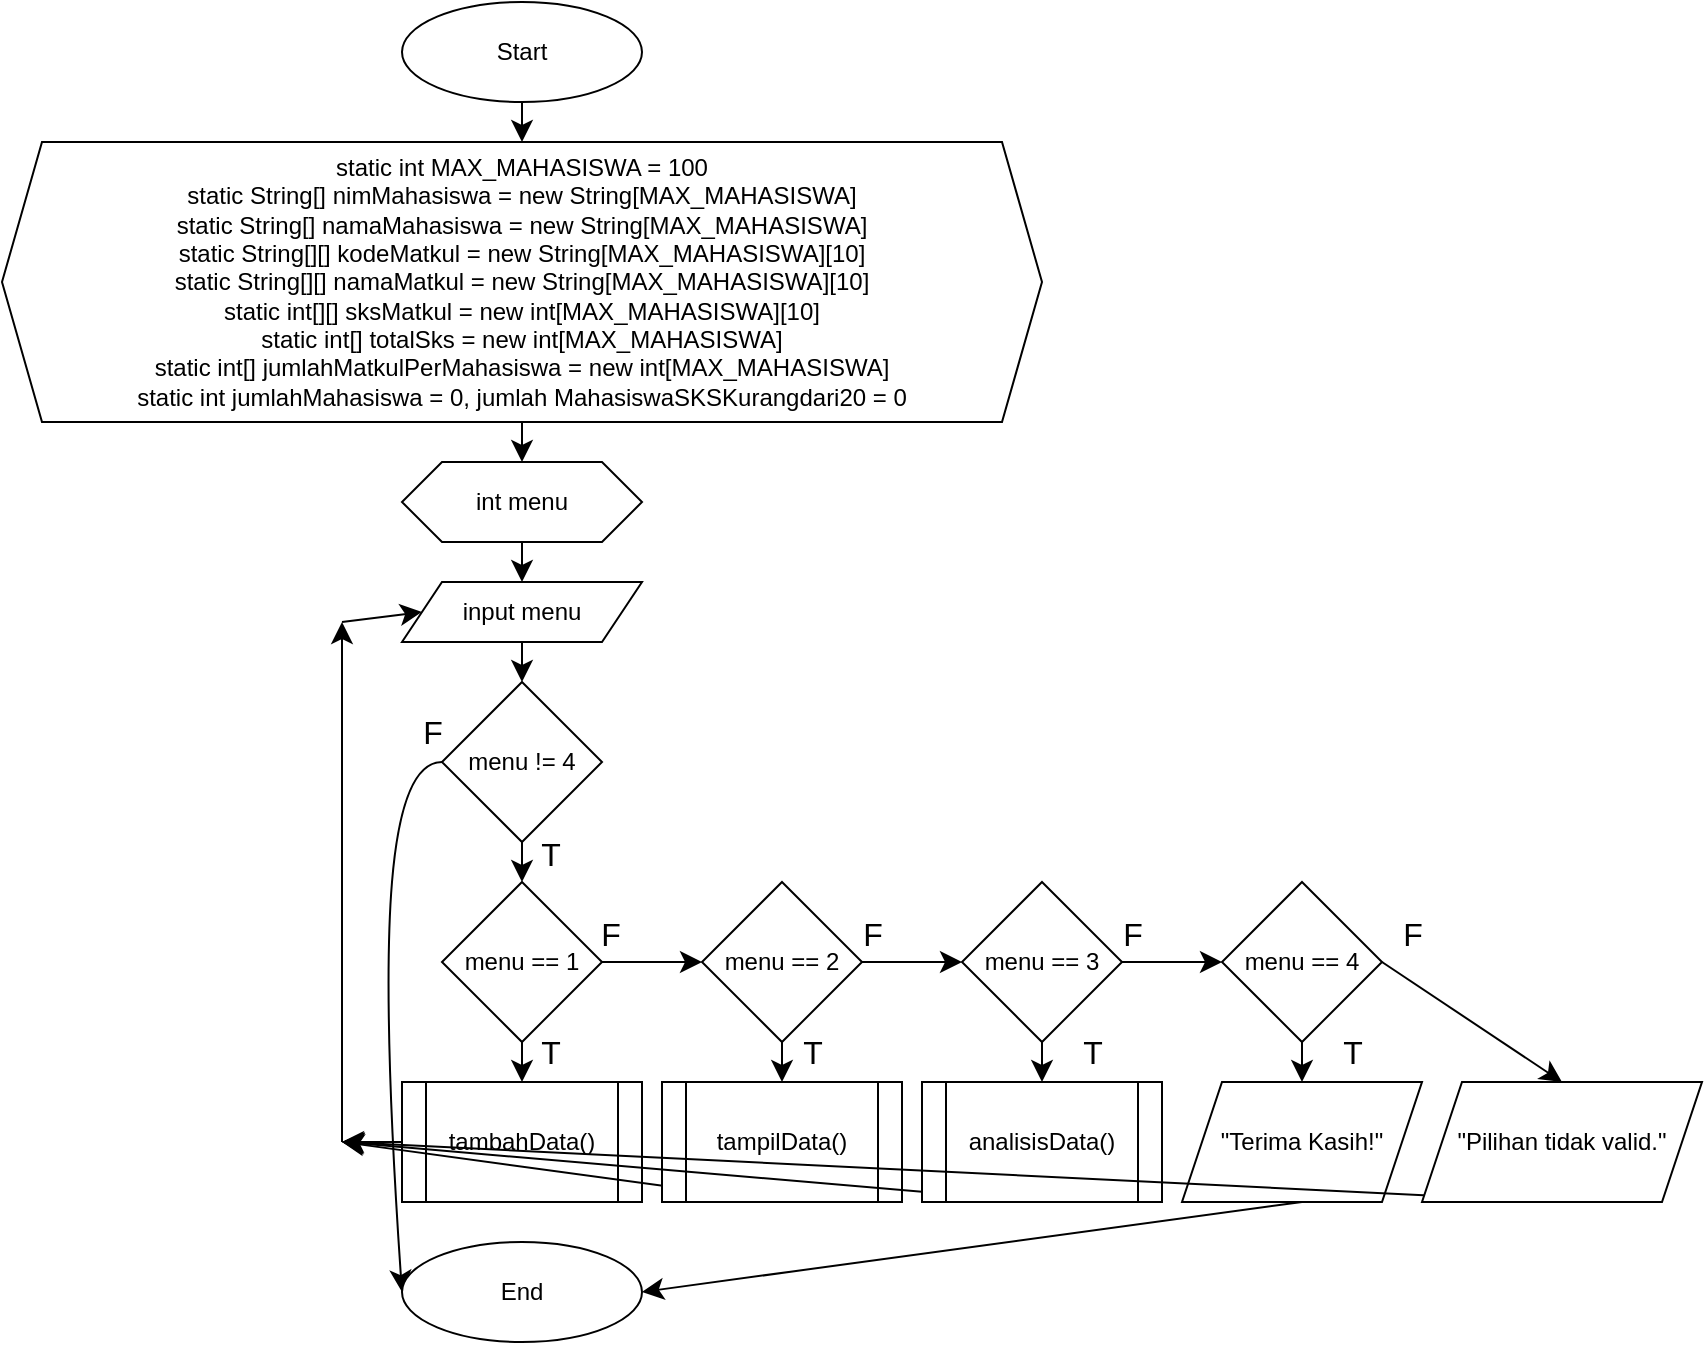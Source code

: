 <mxfile version="25.0.1" pages="4">
  <diagram id="C5RBs43oDa-KdzZeNtuy" name="Main">
    <mxGraphModel dx="560" dy="1805" grid="1" gridSize="10" guides="1" tooltips="1" connect="1" arrows="1" fold="1" page="1" pageScale="1" pageWidth="827" pageHeight="1169" math="0" shadow="0">
      <root>
        <mxCell id="WIyWlLk6GJQsqaUBKTNV-0" />
        <mxCell id="WIyWlLk6GJQsqaUBKTNV-1" parent="WIyWlLk6GJQsqaUBKTNV-0" />
        <mxCell id="Z1ePyToWAlvwZk2SwrrZ-2" style="edgeStyle=none;curved=1;rounded=0;orthogonalLoop=1;jettySize=auto;html=1;exitX=0.5;exitY=1;exitDx=0;exitDy=0;entryX=0.5;entryY=0;entryDx=0;entryDy=0;fontSize=12;startSize=8;endSize=8;" parent="WIyWlLk6GJQsqaUBKTNV-1" source="ecSqNaMghbCxKdure0Vz-0" target="Z1ePyToWAlvwZk2SwrrZ-0" edge="1">
          <mxGeometry relative="1" as="geometry" />
        </mxCell>
        <mxCell id="ecSqNaMghbCxKdure0Vz-0" value="Start" style="ellipse;whiteSpace=wrap;html=1;" parent="WIyWlLk6GJQsqaUBKTNV-1" vertex="1">
          <mxGeometry x="230" y="-100" width="120" height="50" as="geometry" />
        </mxCell>
        <mxCell id="ecSqNaMghbCxKdure0Vz-7" style="edgeStyle=none;curved=1;rounded=0;orthogonalLoop=1;jettySize=auto;html=1;exitX=0.5;exitY=1;exitDx=0;exitDy=0;entryX=0.5;entryY=0;entryDx=0;entryDy=0;fontSize=12;startSize=8;endSize=8;" parent="WIyWlLk6GJQsqaUBKTNV-1" source="ecSqNaMghbCxKdure0Vz-1" edge="1">
          <mxGeometry relative="1" as="geometry">
            <mxPoint x="290" y="190" as="targetPoint" />
          </mxGeometry>
        </mxCell>
        <mxCell id="ecSqNaMghbCxKdure0Vz-1" value="int menu" style="shape=hexagon;perimeter=hexagonPerimeter2;whiteSpace=wrap;html=1;fixedSize=1;" parent="WIyWlLk6GJQsqaUBKTNV-1" vertex="1">
          <mxGeometry x="230" y="130" width="120" height="40" as="geometry" />
        </mxCell>
        <mxCell id="ecSqNaMghbCxKdure0Vz-13" style="edgeStyle=none;curved=1;rounded=0;orthogonalLoop=1;jettySize=auto;html=1;exitX=0.5;exitY=1;exitDx=0;exitDy=0;fontSize=12;startSize=8;endSize=8;entryX=0.5;entryY=0;entryDx=0;entryDy=0;" parent="WIyWlLk6GJQsqaUBKTNV-1" source="ecSqNaMghbCxKdure0Vz-4" target="ecSqNaMghbCxKdure0Vz-12" edge="1">
          <mxGeometry relative="1" as="geometry">
            <mxPoint x="290" y="230" as="targetPoint" />
          </mxGeometry>
        </mxCell>
        <mxCell id="ecSqNaMghbCxKdure0Vz-4" value="input menu" style="shape=parallelogram;perimeter=parallelogramPerimeter;whiteSpace=wrap;html=1;fixedSize=1;" parent="WIyWlLk6GJQsqaUBKTNV-1" vertex="1">
          <mxGeometry x="230" y="190" width="120" height="30" as="geometry" />
        </mxCell>
        <mxCell id="ecSqNaMghbCxKdure0Vz-11" style="edgeStyle=none;curved=1;rounded=0;orthogonalLoop=1;jettySize=auto;html=1;exitX=0.5;exitY=1;exitDx=0;exitDy=0;entryX=0.5;entryY=0;entryDx=0;entryDy=0;fontSize=12;startSize=8;endSize=8;" parent="WIyWlLk6GJQsqaUBKTNV-1" source="ecSqNaMghbCxKdure0Vz-8" target="ecSqNaMghbCxKdure0Vz-10" edge="1">
          <mxGeometry relative="1" as="geometry" />
        </mxCell>
        <mxCell id="ecSqNaMghbCxKdure0Vz-24" style="edgeStyle=none;curved=1;rounded=0;orthogonalLoop=1;jettySize=auto;html=1;exitX=1;exitY=0.5;exitDx=0;exitDy=0;entryX=0;entryY=0.5;entryDx=0;entryDy=0;fontSize=12;startSize=8;endSize=8;" parent="WIyWlLk6GJQsqaUBKTNV-1" source="ecSqNaMghbCxKdure0Vz-8" target="ecSqNaMghbCxKdure0Vz-22" edge="1">
          <mxGeometry relative="1" as="geometry" />
        </mxCell>
        <mxCell id="ecSqNaMghbCxKdure0Vz-8" value="menu == 1" style="rhombus;whiteSpace=wrap;html=1;" parent="WIyWlLk6GJQsqaUBKTNV-1" vertex="1">
          <mxGeometry x="250" y="340" width="80" height="80" as="geometry" />
        </mxCell>
        <mxCell id="ecSqNaMghbCxKdure0Vz-19" style="edgeStyle=none;curved=1;rounded=0;orthogonalLoop=1;jettySize=auto;html=1;exitX=0;exitY=0.5;exitDx=0;exitDy=0;fontSize=12;startSize=8;endSize=8;" parent="WIyWlLk6GJQsqaUBKTNV-1" source="ecSqNaMghbCxKdure0Vz-10" edge="1">
          <mxGeometry relative="1" as="geometry">
            <mxPoint x="200" y="470" as="targetPoint" />
          </mxGeometry>
        </mxCell>
        <mxCell id="ecSqNaMghbCxKdure0Vz-10" value="tambahData()" style="shape=process;whiteSpace=wrap;html=1;backgroundOutline=1;" parent="WIyWlLk6GJQsqaUBKTNV-1" vertex="1">
          <mxGeometry x="230" y="440" width="120" height="60" as="geometry" />
        </mxCell>
        <mxCell id="ecSqNaMghbCxKdure0Vz-14" style="edgeStyle=none;curved=1;rounded=0;orthogonalLoop=1;jettySize=auto;html=1;exitX=0.5;exitY=1;exitDx=0;exitDy=0;entryX=0.5;entryY=0;entryDx=0;entryDy=0;fontSize=12;startSize=8;endSize=8;" parent="WIyWlLk6GJQsqaUBKTNV-1" source="ecSqNaMghbCxKdure0Vz-12" target="ecSqNaMghbCxKdure0Vz-8" edge="1">
          <mxGeometry relative="1" as="geometry" />
        </mxCell>
        <mxCell id="Z1ePyToWAlvwZk2SwrrZ-4" style="edgeStyle=none;curved=1;rounded=0;orthogonalLoop=1;jettySize=auto;html=1;exitX=0;exitY=0.5;exitDx=0;exitDy=0;entryX=0;entryY=0.5;entryDx=0;entryDy=0;fontSize=12;startSize=8;endSize=8;" parent="WIyWlLk6GJQsqaUBKTNV-1" source="ecSqNaMghbCxKdure0Vz-12" target="Z1ePyToWAlvwZk2SwrrZ-3" edge="1">
          <mxGeometry relative="1" as="geometry">
            <Array as="points">
              <mxPoint x="230" y="280" />
              <mxPoint x="220" y="400" />
            </Array>
          </mxGeometry>
        </mxCell>
        <mxCell id="ecSqNaMghbCxKdure0Vz-12" value="menu != 4" style="rhombus;whiteSpace=wrap;html=1;" parent="WIyWlLk6GJQsqaUBKTNV-1" vertex="1">
          <mxGeometry x="250" y="240" width="80" height="80" as="geometry" />
        </mxCell>
        <mxCell id="ecSqNaMghbCxKdure0Vz-15" value="T" style="text;html=1;align=center;verticalAlign=middle;resizable=0;points=[];autosize=1;strokeColor=none;fillColor=none;fontSize=16;" parent="WIyWlLk6GJQsqaUBKTNV-1" vertex="1">
          <mxGeometry x="289" y="311" width="30" height="30" as="geometry" />
        </mxCell>
        <mxCell id="ecSqNaMghbCxKdure0Vz-16" value="T" style="text;html=1;align=center;verticalAlign=middle;resizable=0;points=[];autosize=1;strokeColor=none;fillColor=none;fontSize=16;" parent="WIyWlLk6GJQsqaUBKTNV-1" vertex="1">
          <mxGeometry x="289" y="410" width="30" height="30" as="geometry" />
        </mxCell>
        <mxCell id="ecSqNaMghbCxKdure0Vz-20" style="edgeStyle=none;curved=1;rounded=0;orthogonalLoop=1;jettySize=auto;html=1;exitX=0;exitY=0.5;exitDx=0;exitDy=0;fontSize=12;startSize=8;endSize=8;" parent="WIyWlLk6GJQsqaUBKTNV-1" edge="1">
          <mxGeometry relative="1" as="geometry">
            <mxPoint x="200" y="210" as="targetPoint" />
            <mxPoint x="200" y="470" as="sourcePoint" />
          </mxGeometry>
        </mxCell>
        <mxCell id="ecSqNaMghbCxKdure0Vz-21" style="edgeStyle=none;curved=1;rounded=0;orthogonalLoop=1;jettySize=auto;html=1;fontSize=12;startSize=8;endSize=8;entryX=0;entryY=0.5;entryDx=0;entryDy=0;" parent="WIyWlLk6GJQsqaUBKTNV-1" target="ecSqNaMghbCxKdure0Vz-4" edge="1">
          <mxGeometry relative="1" as="geometry">
            <mxPoint x="170" y="200" as="targetPoint" />
            <mxPoint x="200" y="210" as="sourcePoint" />
          </mxGeometry>
        </mxCell>
        <mxCell id="ecSqNaMghbCxKdure0Vz-25" style="edgeStyle=none;curved=1;rounded=0;orthogonalLoop=1;jettySize=auto;html=1;exitX=0.5;exitY=1;exitDx=0;exitDy=0;entryX=0.5;entryY=0;entryDx=0;entryDy=0;fontSize=12;startSize=8;endSize=8;" parent="WIyWlLk6GJQsqaUBKTNV-1" source="ecSqNaMghbCxKdure0Vz-22" target="ecSqNaMghbCxKdure0Vz-23" edge="1">
          <mxGeometry relative="1" as="geometry" />
        </mxCell>
        <mxCell id="ecSqNaMghbCxKdure0Vz-28" style="edgeStyle=none;curved=1;rounded=0;orthogonalLoop=1;jettySize=auto;html=1;exitX=1;exitY=0.5;exitDx=0;exitDy=0;entryX=0;entryY=0.5;entryDx=0;entryDy=0;fontSize=12;startSize=8;endSize=8;" parent="WIyWlLk6GJQsqaUBKTNV-1" source="ecSqNaMghbCxKdure0Vz-22" target="ecSqNaMghbCxKdure0Vz-27" edge="1">
          <mxGeometry relative="1" as="geometry" />
        </mxCell>
        <mxCell id="ecSqNaMghbCxKdure0Vz-22" value="menu == 2" style="rhombus;whiteSpace=wrap;html=1;" parent="WIyWlLk6GJQsqaUBKTNV-1" vertex="1">
          <mxGeometry x="380" y="340" width="80" height="80" as="geometry" />
        </mxCell>
        <mxCell id="ecSqNaMghbCxKdure0Vz-30" style="edgeStyle=none;curved=1;rounded=0;orthogonalLoop=1;jettySize=auto;html=1;exitX=0.5;exitY=1;exitDx=0;exitDy=0;fontSize=12;startSize=8;endSize=8;" parent="WIyWlLk6GJQsqaUBKTNV-1" source="ecSqNaMghbCxKdure0Vz-23" edge="1">
          <mxGeometry relative="1" as="geometry">
            <mxPoint x="200" y="470" as="targetPoint" />
          </mxGeometry>
        </mxCell>
        <mxCell id="ecSqNaMghbCxKdure0Vz-23" value="tampilData()" style="shape=process;whiteSpace=wrap;html=1;backgroundOutline=1;" parent="WIyWlLk6GJQsqaUBKTNV-1" vertex="1">
          <mxGeometry x="360" y="440" width="120" height="60" as="geometry" />
        </mxCell>
        <mxCell id="ecSqNaMghbCxKdure0Vz-31" style="edgeStyle=none;curved=1;rounded=0;orthogonalLoop=1;jettySize=auto;html=1;exitX=0.5;exitY=1;exitDx=0;exitDy=0;fontSize=12;startSize=8;endSize=8;" parent="WIyWlLk6GJQsqaUBKTNV-1" source="ecSqNaMghbCxKdure0Vz-26" edge="1">
          <mxGeometry relative="1" as="geometry">
            <mxPoint x="200" y="470" as="targetPoint" />
          </mxGeometry>
        </mxCell>
        <mxCell id="ecSqNaMghbCxKdure0Vz-26" value="analisisData()" style="shape=process;whiteSpace=wrap;html=1;backgroundOutline=1;" parent="WIyWlLk6GJQsqaUBKTNV-1" vertex="1">
          <mxGeometry x="490" y="440" width="120" height="60" as="geometry" />
        </mxCell>
        <mxCell id="ecSqNaMghbCxKdure0Vz-29" style="edgeStyle=none;curved=1;rounded=0;orthogonalLoop=1;jettySize=auto;html=1;exitX=0.5;exitY=1;exitDx=0;exitDy=0;entryX=0.5;entryY=0;entryDx=0;entryDy=0;fontSize=12;startSize=8;endSize=8;" parent="WIyWlLk6GJQsqaUBKTNV-1" source="ecSqNaMghbCxKdure0Vz-27" target="ecSqNaMghbCxKdure0Vz-26" edge="1">
          <mxGeometry relative="1" as="geometry" />
        </mxCell>
        <mxCell id="ecSqNaMghbCxKdure0Vz-37" style="edgeStyle=none;curved=1;rounded=0;orthogonalLoop=1;jettySize=auto;html=1;exitX=1;exitY=0.5;exitDx=0;exitDy=0;entryX=0;entryY=0.5;entryDx=0;entryDy=0;fontSize=12;startSize=8;endSize=8;" parent="WIyWlLk6GJQsqaUBKTNV-1" source="ecSqNaMghbCxKdure0Vz-27" target="ecSqNaMghbCxKdure0Vz-36" edge="1">
          <mxGeometry relative="1" as="geometry" />
        </mxCell>
        <mxCell id="ecSqNaMghbCxKdure0Vz-27" value="menu == 3" style="rhombus;whiteSpace=wrap;html=1;" parent="WIyWlLk6GJQsqaUBKTNV-1" vertex="1">
          <mxGeometry x="510" y="340" width="80" height="80" as="geometry" />
        </mxCell>
        <mxCell id="ecSqNaMghbCxKdure0Vz-50" style="edgeStyle=none;curved=1;rounded=0;orthogonalLoop=1;jettySize=auto;html=1;exitX=0.5;exitY=1;exitDx=0;exitDy=0;fontSize=12;startSize=8;endSize=8;entryX=1;entryY=0.5;entryDx=0;entryDy=0;" parent="WIyWlLk6GJQsqaUBKTNV-1" source="ecSqNaMghbCxKdure0Vz-35" edge="1" target="Z1ePyToWAlvwZk2SwrrZ-3">
          <mxGeometry relative="1" as="geometry">
            <mxPoint x="200" y="470" as="targetPoint" />
          </mxGeometry>
        </mxCell>
        <mxCell id="ecSqNaMghbCxKdure0Vz-35" value="&quot;Terima Kasih!&quot;" style="shape=parallelogram;perimeter=parallelogramPerimeter;whiteSpace=wrap;html=1;fixedSize=1;" parent="WIyWlLk6GJQsqaUBKTNV-1" vertex="1">
          <mxGeometry x="620" y="440" width="120" height="60" as="geometry" />
        </mxCell>
        <mxCell id="ecSqNaMghbCxKdure0Vz-38" style="edgeStyle=none;curved=1;rounded=0;orthogonalLoop=1;jettySize=auto;html=1;exitX=0.5;exitY=1;exitDx=0;exitDy=0;entryX=0.5;entryY=0;entryDx=0;entryDy=0;fontSize=12;startSize=8;endSize=8;" parent="WIyWlLk6GJQsqaUBKTNV-1" source="ecSqNaMghbCxKdure0Vz-36" target="ecSqNaMghbCxKdure0Vz-35" edge="1">
          <mxGeometry relative="1" as="geometry" />
        </mxCell>
        <mxCell id="ecSqNaMghbCxKdure0Vz-46" style="edgeStyle=none;curved=1;rounded=0;orthogonalLoop=1;jettySize=auto;html=1;exitX=1;exitY=0.5;exitDx=0;exitDy=0;entryX=0.5;entryY=0;entryDx=0;entryDy=0;fontSize=12;startSize=8;endSize=8;" parent="WIyWlLk6GJQsqaUBKTNV-1" source="ecSqNaMghbCxKdure0Vz-36" target="ecSqNaMghbCxKdure0Vz-45" edge="1">
          <mxGeometry relative="1" as="geometry" />
        </mxCell>
        <mxCell id="ecSqNaMghbCxKdure0Vz-36" value="menu == 4" style="rhombus;whiteSpace=wrap;html=1;" parent="WIyWlLk6GJQsqaUBKTNV-1" vertex="1">
          <mxGeometry x="640" y="340" width="80" height="80" as="geometry" />
        </mxCell>
        <mxCell id="ecSqNaMghbCxKdure0Vz-39" value="F" style="text;html=1;align=center;verticalAlign=middle;resizable=0;points=[];autosize=1;strokeColor=none;fillColor=none;fontSize=16;" parent="WIyWlLk6GJQsqaUBKTNV-1" vertex="1">
          <mxGeometry x="319" y="351" width="30" height="30" as="geometry" />
        </mxCell>
        <mxCell id="ecSqNaMghbCxKdure0Vz-42" value="F" style="text;html=1;align=center;verticalAlign=middle;resizable=0;points=[];autosize=1;strokeColor=none;fillColor=none;fontSize=16;" parent="WIyWlLk6GJQsqaUBKTNV-1" vertex="1">
          <mxGeometry x="450" y="351" width="30" height="30" as="geometry" />
        </mxCell>
        <mxCell id="ecSqNaMghbCxKdure0Vz-43" value="F" style="text;html=1;align=center;verticalAlign=middle;resizable=0;points=[];autosize=1;strokeColor=none;fillColor=none;fontSize=16;" parent="WIyWlLk6GJQsqaUBKTNV-1" vertex="1">
          <mxGeometry x="580" y="351" width="30" height="30" as="geometry" />
        </mxCell>
        <mxCell id="ecSqNaMghbCxKdure0Vz-44" value="F" style="text;html=1;align=center;verticalAlign=middle;resizable=0;points=[];autosize=1;strokeColor=none;fillColor=none;fontSize=16;" parent="WIyWlLk6GJQsqaUBKTNV-1" vertex="1">
          <mxGeometry x="720" y="351" width="30" height="30" as="geometry" />
        </mxCell>
        <mxCell id="ecSqNaMghbCxKdure0Vz-51" style="edgeStyle=none;curved=1;rounded=0;orthogonalLoop=1;jettySize=auto;html=1;exitX=0.5;exitY=1;exitDx=0;exitDy=0;fontSize=12;startSize=8;endSize=8;" parent="WIyWlLk6GJQsqaUBKTNV-1" source="ecSqNaMghbCxKdure0Vz-45" edge="1">
          <mxGeometry relative="1" as="geometry">
            <mxPoint x="200" y="470" as="targetPoint" />
          </mxGeometry>
        </mxCell>
        <mxCell id="ecSqNaMghbCxKdure0Vz-45" value="&quot;Pilihan tidak valid.&quot;" style="shape=parallelogram;perimeter=parallelogramPerimeter;whiteSpace=wrap;html=1;fixedSize=1;" parent="WIyWlLk6GJQsqaUBKTNV-1" vertex="1">
          <mxGeometry x="740" y="440" width="140" height="60" as="geometry" />
        </mxCell>
        <mxCell id="ecSqNaMghbCxKdure0Vz-47" value="T" style="text;html=1;align=center;verticalAlign=middle;resizable=0;points=[];autosize=1;strokeColor=none;fillColor=none;fontSize=16;" parent="WIyWlLk6GJQsqaUBKTNV-1" vertex="1">
          <mxGeometry x="420" y="410" width="30" height="30" as="geometry" />
        </mxCell>
        <mxCell id="ecSqNaMghbCxKdure0Vz-48" value="T" style="text;html=1;align=center;verticalAlign=middle;resizable=0;points=[];autosize=1;strokeColor=none;fillColor=none;fontSize=16;" parent="WIyWlLk6GJQsqaUBKTNV-1" vertex="1">
          <mxGeometry x="560" y="410" width="30" height="30" as="geometry" />
        </mxCell>
        <mxCell id="ecSqNaMghbCxKdure0Vz-49" value="T" style="text;html=1;align=center;verticalAlign=middle;resizable=0;points=[];autosize=1;strokeColor=none;fillColor=none;fontSize=16;" parent="WIyWlLk6GJQsqaUBKTNV-1" vertex="1">
          <mxGeometry x="690" y="410" width="30" height="30" as="geometry" />
        </mxCell>
        <mxCell id="Z1ePyToWAlvwZk2SwrrZ-1" style="edgeStyle=none;curved=1;rounded=0;orthogonalLoop=1;jettySize=auto;html=1;exitX=0.5;exitY=1;exitDx=0;exitDy=0;entryX=0.5;entryY=0;entryDx=0;entryDy=0;fontSize=12;startSize=8;endSize=8;" parent="WIyWlLk6GJQsqaUBKTNV-1" source="Z1ePyToWAlvwZk2SwrrZ-0" target="ecSqNaMghbCxKdure0Vz-1" edge="1">
          <mxGeometry relative="1" as="geometry" />
        </mxCell>
        <mxCell id="Z1ePyToWAlvwZk2SwrrZ-0" value="static int MAX_MAHASISWA = 100&lt;div&gt;static String[] nimMahasiswa = new String[MAX_MAHASISWA]&lt;/div&gt;&lt;div&gt;static String[] namaMahasiswa = new String[MAX_MAHASISWA]&lt;/div&gt;&lt;div&gt;static String[][] kodeMatkul = new String[MAX_MAHASISWA][10]&lt;/div&gt;&lt;div&gt;static String[][] namaMatkul = new String[MAX_MAHASISWA][10]&lt;/div&gt;&lt;div&gt;static int[][] sksMatkul = new int[MAX_MAHASISWA][10]&lt;/div&gt;&lt;div&gt;static int[] totalSks = new int[MAX_MAHASISWA]&lt;/div&gt;&lt;div&gt;static int[] jumlahMatkulPerMahasiswa = new int[MAX_MAHASISWA]&lt;/div&gt;&lt;div&gt;static int jumlahMahasiswa = 0, jumlah MahasiswaSKSKurangdari20 = 0&lt;/div&gt;" style="shape=hexagon;perimeter=hexagonPerimeter2;whiteSpace=wrap;html=1;fixedSize=1;" parent="WIyWlLk6GJQsqaUBKTNV-1" vertex="1">
          <mxGeometry x="30" y="-30" width="520" height="140" as="geometry" />
        </mxCell>
        <mxCell id="Z1ePyToWAlvwZk2SwrrZ-3" value="End" style="ellipse;whiteSpace=wrap;html=1;" parent="WIyWlLk6GJQsqaUBKTNV-1" vertex="1">
          <mxGeometry x="230" y="520" width="120" height="50" as="geometry" />
        </mxCell>
        <mxCell id="Z1ePyToWAlvwZk2SwrrZ-5" value="F" style="text;html=1;align=center;verticalAlign=middle;resizable=0;points=[];autosize=1;strokeColor=none;fillColor=none;fontSize=16;" parent="WIyWlLk6GJQsqaUBKTNV-1" vertex="1">
          <mxGeometry x="230" y="250" width="30" height="30" as="geometry" />
        </mxCell>
      </root>
    </mxGraphModel>
  </diagram>
  <diagram name="tambahData()" id="iPO50mzKApYfjaSAs70k">
    <mxGraphModel dx="1120" dy="426" grid="1" gridSize="10" guides="1" tooltips="1" connect="1" arrows="1" fold="1" page="1" pageScale="1" pageWidth="827" pageHeight="1169" math="0" shadow="0">
      <root>
        <mxCell id="7oudJ8E-hYjEM_jL6nUN-0" />
        <mxCell id="7oudJ8E-hYjEM_jL6nUN-1" parent="7oudJ8E-hYjEM_jL6nUN-0" />
        <mxCell id="-pltDX_mOAYL6tOUM4V7-0" value="TambahData()" style="ellipse;whiteSpace=wrap;html=1;" vertex="1" parent="7oudJ8E-hYjEM_jL6nUN-1">
          <mxGeometry x="130" y="50" width="120" height="60" as="geometry" />
        </mxCell>
        <mxCell id="5suRHKBm_UgG1o0mjsZV-0" value="" style="edgeStyle=none;orthogonalLoop=1;jettySize=auto;html=1;rounded=0;exitX=0.5;exitY=1;exitDx=0;exitDy=0;" edge="1" parent="7oudJ8E-hYjEM_jL6nUN-1" source="-pltDX_mOAYL6tOUM4V7-0">
          <mxGeometry width="100" relative="1" as="geometry">
            <mxPoint x="140" y="140" as="sourcePoint" />
            <mxPoint x="190" y="150" as="targetPoint" />
            <Array as="points" />
          </mxGeometry>
        </mxCell>
        <mxCell id="5suRHKBm_UgG1o0mjsZV-1" value="Input&lt;div&gt;&lt;font style=&quot;font-size: 11px;&quot;&gt;namaMahasiswa&lt;/font&gt;&lt;/div&gt;&lt;div&gt;[jumlahMahasiswa]&lt;/div&gt;" style="shape=parallelogram;perimeter=parallelogramPerimeter;whiteSpace=wrap;html=1;fixedSize=1;" vertex="1" parent="7oudJ8E-hYjEM_jL6nUN-1">
          <mxGeometry x="130" y="150" width="120" height="60" as="geometry" />
        </mxCell>
        <mxCell id="5suRHKBm_UgG1o0mjsZV-2" value="Input&lt;div&gt;nimMahasiswa&lt;/div&gt;&lt;div&gt;[jumlahMahasiswa]&lt;/div&gt;" style="shape=parallelogram;perimeter=parallelogramPerimeter;whiteSpace=wrap;html=1;fixedSize=1;" vertex="1" parent="7oudJ8E-hYjEM_jL6nUN-1">
          <mxGeometry x="120" y="240" width="120" height="60" as="geometry" />
        </mxCell>
        <mxCell id="5suRHKBm_UgG1o0mjsZV-3" value="" style="edgeStyle=none;orthogonalLoop=1;jettySize=auto;html=1;rounded=0;exitX=0.5;exitY=1;exitDx=0;exitDy=0;entryX=0.567;entryY=0.033;entryDx=0;entryDy=0;entryPerimeter=0;" edge="1" parent="7oudJ8E-hYjEM_jL6nUN-1" source="5suRHKBm_UgG1o0mjsZV-1" target="5suRHKBm_UgG1o0mjsZV-2">
          <mxGeometry width="100" relative="1" as="geometry">
            <mxPoint x="130" y="220" as="sourcePoint" />
            <mxPoint x="230" y="220" as="targetPoint" />
            <Array as="points" />
          </mxGeometry>
        </mxCell>
        <mxCell id="5suRHKBm_UgG1o0mjsZV-8" value="" style="edgeStyle=orthogonalEdgeStyle;rounded=0;orthogonalLoop=1;jettySize=auto;html=1;" edge="1" parent="7oudJ8E-hYjEM_jL6nUN-1" source="5suRHKBm_UgG1o0mjsZV-4" target="5suRHKBm_UgG1o0mjsZV-6">
          <mxGeometry relative="1" as="geometry" />
        </mxCell>
        <mxCell id="5suRHKBm_UgG1o0mjsZV-4" value="int jumlahMatkul = 0" style="rounded=0;whiteSpace=wrap;html=1;" vertex="1" parent="7oudJ8E-hYjEM_jL6nUN-1">
          <mxGeometry x="120" y="320" width="120" height="30" as="geometry" />
        </mxCell>
        <mxCell id="5suRHKBm_UgG1o0mjsZV-5" value="" style="edgeStyle=none;orthogonalLoop=1;jettySize=auto;html=1;rounded=0;exitX=0.575;exitY=1.033;exitDx=0;exitDy=0;entryX=0.567;entryY=0;entryDx=0;entryDy=0;entryPerimeter=0;exitPerimeter=0;" edge="1" parent="7oudJ8E-hYjEM_jL6nUN-1" source="5suRHKBm_UgG1o0mjsZV-2" target="5suRHKBm_UgG1o0mjsZV-4">
          <mxGeometry width="100" relative="1" as="geometry">
            <mxPoint x="130" y="310" as="sourcePoint" />
            <mxPoint x="230" y="310" as="targetPoint" />
            <Array as="points" />
          </mxGeometry>
        </mxCell>
        <mxCell id="5suRHKBm_UgG1o0mjsZV-16" value="" style="edgeStyle=orthogonalEdgeStyle;rounded=0;orthogonalLoop=1;jettySize=auto;html=1;" edge="1" parent="7oudJ8E-hYjEM_jL6nUN-1" source="5suRHKBm_UgG1o0mjsZV-6" target="5suRHKBm_UgG1o0mjsZV-15">
          <mxGeometry relative="1" as="geometry" />
        </mxCell>
        <mxCell id="5suRHKBm_UgG1o0mjsZV-6" value="Input&lt;div&gt;kodeMatkul&lt;/div&gt;&lt;div&gt;[jumlahMahasiswa][jumlahMatkul]&lt;/div&gt;" style="shape=parallelogram;perimeter=parallelogramPerimeter;whiteSpace=wrap;html=1;fixedSize=1;" vertex="1" parent="7oudJ8E-hYjEM_jL6nUN-1">
          <mxGeometry x="120" y="380" width="120" height="60" as="geometry" />
        </mxCell>
        <mxCell id="5suRHKBm_UgG1o0mjsZV-18" value="" style="edgeStyle=orthogonalEdgeStyle;rounded=0;orthogonalLoop=1;jettySize=auto;html=1;" edge="1" parent="7oudJ8E-hYjEM_jL6nUN-1" source="5suRHKBm_UgG1o0mjsZV-15" target="5suRHKBm_UgG1o0mjsZV-17">
          <mxGeometry relative="1" as="geometry" />
        </mxCell>
        <mxCell id="5suRHKBm_UgG1o0mjsZV-15" value="Input&lt;div&gt;&lt;span style=&quot;background-color: initial;&quot;&gt;namaMatkul&lt;/span&gt;&lt;/div&gt;&lt;div&gt;&lt;span style=&quot;background-color: initial;&quot;&gt;[jumlahMahasiswa][jumlahMatkul]&lt;/span&gt;&lt;/div&gt;" style="shape=parallelogram;perimeter=parallelogramPerimeter;whiteSpace=wrap;html=1;fixedSize=1;" vertex="1" parent="7oudJ8E-hYjEM_jL6nUN-1">
          <mxGeometry x="120" y="460" width="120" height="60" as="geometry" />
        </mxCell>
        <mxCell id="5suRHKBm_UgG1o0mjsZV-20" value="" style="edgeStyle=orthogonalEdgeStyle;rounded=0;orthogonalLoop=1;jettySize=auto;html=1;" edge="1" parent="7oudJ8E-hYjEM_jL6nUN-1" source="5suRHKBm_UgG1o0mjsZV-17" target="5suRHKBm_UgG1o0mjsZV-19">
          <mxGeometry relative="1" as="geometry" />
        </mxCell>
        <mxCell id="5suRHKBm_UgG1o0mjsZV-17" value="Input&lt;div&gt;&lt;span style=&quot;background-color: initial;&quot;&gt;sksMatkul&lt;/span&gt;&lt;/div&gt;&lt;div&gt;&lt;span style=&quot;background-color: initial;&quot;&gt;[jumlahMahasiswa][jumlahMatkul]&lt;/span&gt;&lt;/div&gt;" style="shape=parallelogram;perimeter=parallelogramPerimeter;whiteSpace=wrap;html=1;fixedSize=1;" vertex="1" parent="7oudJ8E-hYjEM_jL6nUN-1">
          <mxGeometry x="120" y="550" width="120" height="60" as="geometry" />
        </mxCell>
        <mxCell id="5suRHKBm_UgG1o0mjsZV-28" value="" style="edgeStyle=orthogonalEdgeStyle;rounded=0;orthogonalLoop=1;jettySize=auto;html=1;" edge="1" parent="7oudJ8E-hYjEM_jL6nUN-1" source="5suRHKBm_UgG1o0mjsZV-19" target="5suRHKBm_UgG1o0mjsZV-27">
          <mxGeometry relative="1" as="geometry" />
        </mxCell>
        <mxCell id="5suRHKBm_UgG1o0mjsZV-38" value="False" style="edgeLabel;html=1;align=center;verticalAlign=middle;resizable=0;points=[];" vertex="1" connectable="0" parent="5suRHKBm_UgG1o0mjsZV-28">
          <mxGeometry x="-0.45" relative="1" as="geometry">
            <mxPoint as="offset" />
          </mxGeometry>
        </mxCell>
        <mxCell id="5suRHKBm_UgG1o0mjsZV-19" value="&lt;div&gt;&lt;span style=&quot;background-color: initial;&quot;&gt;sksMatkul&lt;/span&gt;&lt;/div&gt;&lt;div&gt;&lt;span style=&quot;background-color: initial;&quot;&gt;[jumlahMahasiswa][jumlahMatkul]&lt;/span&gt;&lt;/div&gt;&lt;div&gt;&amp;gt; 3&lt;/div&gt;" style="rhombus;whiteSpace=wrap;html=1;" vertex="1" parent="7oudJ8E-hYjEM_jL6nUN-1">
          <mxGeometry x="120" y="640" width="120" height="120" as="geometry" />
        </mxCell>
        <mxCell id="5suRHKBm_UgG1o0mjsZV-23" value="" style="edgeStyle=none;orthogonalLoop=1;jettySize=auto;html=1;rounded=0;exitX=0;exitY=0.5;exitDx=0;exitDy=0;" edge="1" parent="7oudJ8E-hYjEM_jL6nUN-1" source="5suRHKBm_UgG1o0mjsZV-19">
          <mxGeometry width="100" relative="1" as="geometry">
            <mxPoint y="710" as="sourcePoint" />
            <mxPoint x="180" y="360" as="targetPoint" />
            <Array as="points">
              <mxPoint x="50" y="700" />
              <mxPoint x="50" y="360" />
            </Array>
          </mxGeometry>
        </mxCell>
        <mxCell id="5suRHKBm_UgG1o0mjsZV-26" value="True" style="edgeLabel;html=1;align=center;verticalAlign=middle;resizable=0;points=[];" vertex="1" connectable="0" parent="5suRHKBm_UgG1o0mjsZV-23">
          <mxGeometry x="-0.856" y="-1" relative="1" as="geometry">
            <mxPoint as="offset" />
          </mxGeometry>
        </mxCell>
        <mxCell id="5suRHKBm_UgG1o0mjsZV-30" value="" style="edgeStyle=orthogonalEdgeStyle;rounded=0;orthogonalLoop=1;jettySize=auto;html=1;" edge="1" parent="7oudJ8E-hYjEM_jL6nUN-1" source="5suRHKBm_UgG1o0mjsZV-27">
          <mxGeometry relative="1" as="geometry">
            <mxPoint x="363" y="640" as="targetPoint" />
          </mxGeometry>
        </mxCell>
        <mxCell id="5suRHKBm_UgG1o0mjsZV-27" value="totalSks[jumlahMahasiswa] += sksMatkul[jumlahMahasiswa][jumlahMatkul]" style="whiteSpace=wrap;html=1;" vertex="1" parent="7oudJ8E-hYjEM_jL6nUN-1">
          <mxGeometry x="280" y="670" width="166" height="60" as="geometry" />
        </mxCell>
        <mxCell id="5suRHKBm_UgG1o0mjsZV-33" value="" style="edgeStyle=orthogonalEdgeStyle;rounded=0;orthogonalLoop=1;jettySize=auto;html=1;" edge="1" parent="7oudJ8E-hYjEM_jL6nUN-1" source="5suRHKBm_UgG1o0mjsZV-31" target="5suRHKBm_UgG1o0mjsZV-32">
          <mxGeometry relative="1" as="geometry" />
        </mxCell>
        <mxCell id="5suRHKBm_UgG1o0mjsZV-35" value="Y" style="edgeLabel;html=1;align=center;verticalAlign=middle;resizable=0;points=[];" vertex="1" connectable="0" parent="5suRHKBm_UgG1o0mjsZV-33">
          <mxGeometry x="-0.121" y="-3" relative="1" as="geometry">
            <mxPoint x="1" as="offset" />
          </mxGeometry>
        </mxCell>
        <mxCell id="5suRHKBm_UgG1o0mjsZV-37" value="" style="edgeStyle=orthogonalEdgeStyle;rounded=0;orthogonalLoop=1;jettySize=auto;html=1;" edge="1" parent="7oudJ8E-hYjEM_jL6nUN-1" source="5suRHKBm_UgG1o0mjsZV-31" target="5suRHKBm_UgG1o0mjsZV-36">
          <mxGeometry relative="1" as="geometry" />
        </mxCell>
        <mxCell id="5suRHKBm_UgG1o0mjsZV-39" value="T" style="edgeLabel;html=1;align=center;verticalAlign=middle;resizable=0;points=[];" vertex="1" connectable="0" parent="5suRHKBm_UgG1o0mjsZV-37">
          <mxGeometry x="0.27" y="-5" relative="1" as="geometry">
            <mxPoint as="offset" />
          </mxGeometry>
        </mxCell>
        <mxCell id="5suRHKBm_UgG1o0mjsZV-31" value="P &quot; Data Matkul telah di tambahkan, Tambah Matkul Lain? (Y/T)&quot;" style="rhombus;whiteSpace=wrap;html=1;" vertex="1" parent="7oudJ8E-hYjEM_jL6nUN-1">
          <mxGeometry x="279" y="510" width="167" height="130" as="geometry" />
        </mxCell>
        <mxCell id="5suRHKBm_UgG1o0mjsZV-34" value="" style="edgeStyle=orthogonalEdgeStyle;rounded=0;orthogonalLoop=1;jettySize=auto;html=1;" edge="1" parent="7oudJ8E-hYjEM_jL6nUN-1" source="5suRHKBm_UgG1o0mjsZV-32">
          <mxGeometry relative="1" as="geometry">
            <mxPoint x="180" y="360" as="targetPoint" />
          </mxGeometry>
        </mxCell>
        <mxCell id="5suRHKBm_UgG1o0mjsZV-32" value="jumlahMatkul++" style="whiteSpace=wrap;html=1;" vertex="1" parent="7oudJ8E-hYjEM_jL6nUN-1">
          <mxGeometry x="303" y="350" width="120" height="25" as="geometry" />
        </mxCell>
        <mxCell id="8QmNg2kFOTmLjJ9KWHTC-1" value="" style="edgeStyle=orthogonalEdgeStyle;rounded=0;orthogonalLoop=1;jettySize=auto;html=1;" edge="1" parent="7oudJ8E-hYjEM_jL6nUN-1" source="5suRHKBm_UgG1o0mjsZV-36" target="8QmNg2kFOTmLjJ9KWHTC-0">
          <mxGeometry relative="1" as="geometry" />
        </mxCell>
        <mxCell id="5suRHKBm_UgG1o0mjsZV-36" value="P &quot;Jumlah SKS yang di ambil: &quot; totalSks[jumlahMahasiswa]" style="shape=parallelogram;perimeter=parallelogramPerimeter;whiteSpace=wrap;html=1;fixedSize=1;" vertex="1" parent="7oudJ8E-hYjEM_jL6nUN-1">
          <mxGeometry x="480" y="552.5" width="200" height="45" as="geometry" />
        </mxCell>
        <mxCell id="8QmNg2kFOTmLjJ9KWHTC-3" value="" style="edgeStyle=orthogonalEdgeStyle;rounded=0;orthogonalLoop=1;jettySize=auto;html=1;" edge="1" parent="7oudJ8E-hYjEM_jL6nUN-1" source="8QmNg2kFOTmLjJ9KWHTC-0" target="8QmNg2kFOTmLjJ9KWHTC-2">
          <mxGeometry relative="1" as="geometry" />
        </mxCell>
        <mxCell id="8QmNg2kFOTmLjJ9KWHTC-0" value="jumlahMatkulPerMahasiswa&lt;div&gt;[jumlahMahasiswa] = jumlahMatkul + 1&lt;/div&gt;" style="whiteSpace=wrap;html=1;" vertex="1" parent="7oudJ8E-hYjEM_jL6nUN-1">
          <mxGeometry x="490" y="670" width="180" height="70" as="geometry" />
        </mxCell>
        <mxCell id="XMaHaaRmNBm5RahAhqaS-1" value="" style="edgeStyle=orthogonalEdgeStyle;rounded=0;orthogonalLoop=1;jettySize=auto;html=1;" edge="1" parent="7oudJ8E-hYjEM_jL6nUN-1" source="8QmNg2kFOTmLjJ9KWHTC-2" target="XMaHaaRmNBm5RahAhqaS-0">
          <mxGeometry relative="1" as="geometry" />
        </mxCell>
        <mxCell id="8QmNg2kFOTmLjJ9KWHTC-2" value="jumlahMahasiswa++" style="whiteSpace=wrap;html=1;" vertex="1" parent="7oudJ8E-hYjEM_jL6nUN-1">
          <mxGeometry x="520" y="780" width="120" height="40" as="geometry" />
        </mxCell>
        <mxCell id="XMaHaaRmNBm5RahAhqaS-0" value="Return void" style="ellipse;whiteSpace=wrap;html=1;" vertex="1" parent="7oudJ8E-hYjEM_jL6nUN-1">
          <mxGeometry x="540" y="880" width="80" height="50" as="geometry" />
        </mxCell>
      </root>
    </mxGraphModel>
  </diagram>
  <diagram name="tampilData()" id="BnKq-r-z5uuEGuPgETNg">
    <mxGraphModel dx="392" dy="1614" grid="1" gridSize="10" guides="1" tooltips="1" connect="1" arrows="1" fold="1" page="1" pageScale="1" pageWidth="827" pageHeight="1169" math="0" shadow="0">
      <root>
        <mxCell id="1xEZeliSY1kEPM4zTAky-0" />
        <mxCell id="1xEZeliSY1kEPM4zTAky-1" parent="1xEZeliSY1kEPM4zTAky-0" />
        <mxCell id="md-4dFcweD8LxoqxRMGU-0" value="" style="edgeStyle=orthogonalEdgeStyle;rounded=0;orthogonalLoop=1;jettySize=auto;html=1;" edge="1" parent="1xEZeliSY1kEPM4zTAky-1" source="md-4dFcweD8LxoqxRMGU-1" target="md-4dFcweD8LxoqxRMGU-3">
          <mxGeometry relative="1" as="geometry" />
        </mxCell>
        <mxCell id="md-4dFcweD8LxoqxRMGU-1" value="tampilData()" style="ellipse;whiteSpace=wrap;html=1;" vertex="1" parent="1xEZeliSY1kEPM4zTAky-1">
          <mxGeometry x="354" y="-1130" width="120" height="50" as="geometry" />
        </mxCell>
        <mxCell id="md-4dFcweD8LxoqxRMGU-2" value="" style="edgeStyle=orthogonalEdgeStyle;rounded=0;orthogonalLoop=1;jettySize=auto;html=1;" edge="1" parent="1xEZeliSY1kEPM4zTAky-1" source="md-4dFcweD8LxoqxRMGU-3" target="md-4dFcweD8LxoqxRMGU-4">
          <mxGeometry relative="1" as="geometry" />
        </mxCell>
        <mxCell id="md-4dFcweD8LxoqxRMGU-3" value="" style="shape=parallelogram;perimeter=parallelogramPerimeter;whiteSpace=wrap;html=1;fixedSize=1;" vertex="1" parent="1xEZeliSY1kEPM4zTAky-1">
          <mxGeometry x="309" y="-1050" width="210" height="35" as="geometry" />
        </mxCell>
        <mxCell id="md-4dFcweD8LxoqxRMGU-4" value="" style="whiteSpace=wrap;html=1;" vertex="1" parent="1xEZeliSY1kEPM4zTAky-1">
          <mxGeometry x="370" y="-980" width="88" height="30" as="geometry" />
        </mxCell>
        <mxCell id="md-4dFcweD8LxoqxRMGU-5" value="" style="edgeStyle=orthogonalEdgeStyle;rounded=0;orthogonalLoop=1;jettySize=auto;html=1;" edge="1" parent="1xEZeliSY1kEPM4zTAky-1" source="md-4dFcweD8LxoqxRMGU-6" target="md-4dFcweD8LxoqxRMGU-10">
          <mxGeometry relative="1" as="geometry" />
        </mxCell>
        <mxCell id="md-4dFcweD8LxoqxRMGU-6" value="i = 0" style="text;html=1;align=center;verticalAlign=middle;whiteSpace=wrap;rounded=0;" vertex="1" parent="1xEZeliSY1kEPM4zTAky-1">
          <mxGeometry x="384" y="-980" width="60" height="30" as="geometry" />
        </mxCell>
        <mxCell id="md-4dFcweD8LxoqxRMGU-7" value="input nim" style="text;html=1;align=center;verticalAlign=middle;whiteSpace=wrap;rounded=0;" vertex="1" parent="1xEZeliSY1kEPM4zTAky-1">
          <mxGeometry x="384" y="-1047.5" width="60" height="30" as="geometry" />
        </mxCell>
        <mxCell id="md-4dFcweD8LxoqxRMGU-8" value="" style="edgeStyle=orthogonalEdgeStyle;rounded=0;orthogonalLoop=1;jettySize=auto;html=1;" edge="1" parent="1xEZeliSY1kEPM4zTAky-1" source="md-4dFcweD8LxoqxRMGU-10" target="md-4dFcweD8LxoqxRMGU-14">
          <mxGeometry relative="1" as="geometry" />
        </mxCell>
        <mxCell id="md-4dFcweD8LxoqxRMGU-9" style="edgeStyle=orthogonalEdgeStyle;rounded=0;orthogonalLoop=1;jettySize=auto;html=1;entryX=1;entryY=0.5;entryDx=0;entryDy=0;" edge="1" parent="1xEZeliSY1kEPM4zTAky-1" source="md-4dFcweD8LxoqxRMGU-10" target="md-4dFcweD8LxoqxRMGU-37">
          <mxGeometry relative="1" as="geometry">
            <Array as="points">
              <mxPoint x="700" y="-875" />
              <mxPoint x="700" y="-355" />
            </Array>
          </mxGeometry>
        </mxCell>
        <mxCell id="md-4dFcweD8LxoqxRMGU-10" value="" style="rhombus;whiteSpace=wrap;html=1;" vertex="1" parent="1xEZeliSY1kEPM4zTAky-1">
          <mxGeometry x="279" y="-910" width="270" height="70" as="geometry" />
        </mxCell>
        <mxCell id="md-4dFcweD8LxoqxRMGU-11" value="i &amp;lt; jumlahMahasiswa" style="text;html=1;align=center;verticalAlign=middle;whiteSpace=wrap;rounded=0;" vertex="1" parent="1xEZeliSY1kEPM4zTAky-1">
          <mxGeometry x="334" y="-890" width="160" height="30" as="geometry" />
        </mxCell>
        <mxCell id="md-4dFcweD8LxoqxRMGU-12" value="" style="edgeStyle=orthogonalEdgeStyle;rounded=0;orthogonalLoop=1;jettySize=auto;html=1;" edge="1" parent="1xEZeliSY1kEPM4zTAky-1" source="md-4dFcweD8LxoqxRMGU-14" target="md-4dFcweD8LxoqxRMGU-16">
          <mxGeometry relative="1" as="geometry" />
        </mxCell>
        <mxCell id="md-4dFcweD8LxoqxRMGU-13" value="" style="edgeStyle=orthogonalEdgeStyle;rounded=0;orthogonalLoop=1;jettySize=auto;html=1;entryX=0.5;entryY=1;entryDx=0;entryDy=0;" edge="1" parent="1xEZeliSY1kEPM4zTAky-1" target="md-4dFcweD8LxoqxRMGU-36">
          <mxGeometry relative="1" as="geometry">
            <mxPoint x="283.003" y="-765.374" as="sourcePoint" />
            <mxPoint x="192.58" y="-857.5" as="targetPoint" />
          </mxGeometry>
        </mxCell>
        <mxCell id="md-4dFcweD8LxoqxRMGU-14" value="" style="rhombus;whiteSpace=wrap;html=1;" vertex="1" parent="1xEZeliSY1kEPM4zTAky-1">
          <mxGeometry x="279" y="-800" width="270" height="70" as="geometry" />
        </mxCell>
        <mxCell id="md-4dFcweD8LxoqxRMGU-15" value="nimMahasiswa[i].equals(nim)" style="text;html=1;align=center;verticalAlign=middle;whiteSpace=wrap;rounded=0;" vertex="1" parent="1xEZeliSY1kEPM4zTAky-1">
          <mxGeometry x="383" y="-780" width="60" height="30" as="geometry" />
        </mxCell>
        <mxCell id="md-4dFcweD8LxoqxRMGU-16" value="" style="whiteSpace=wrap;html=1;" vertex="1" parent="1xEZeliSY1kEPM4zTAky-1">
          <mxGeometry x="372" y="-690" width="84" height="40" as="geometry" />
        </mxCell>
        <mxCell id="md-4dFcweD8LxoqxRMGU-17" value="" style="edgeStyle=orthogonalEdgeStyle;rounded=0;orthogonalLoop=1;jettySize=auto;html=1;" edge="1" parent="1xEZeliSY1kEPM4zTAky-1">
          <mxGeometry relative="1" as="geometry">
            <mxPoint x="413" y="-650" as="sourcePoint" />
            <mxPoint x="413.059" y="-599.941" as="targetPoint" />
          </mxGeometry>
        </mxCell>
        <mxCell id="md-4dFcweD8LxoqxRMGU-18" value="j = 0" style="text;html=1;align=center;verticalAlign=middle;whiteSpace=wrap;rounded=0;" vertex="1" parent="1xEZeliSY1kEPM4zTAky-1">
          <mxGeometry x="383" y="-685" width="60" height="30" as="geometry" />
        </mxCell>
        <mxCell id="md-4dFcweD8LxoqxRMGU-19" value="" style="edgeStyle=orthogonalEdgeStyle;rounded=0;orthogonalLoop=1;jettySize=auto;html=1;" edge="1" parent="1xEZeliSY1kEPM4zTAky-1" source="md-4dFcweD8LxoqxRMGU-21">
          <mxGeometry relative="1" as="geometry">
            <mxPoint x="413" y="-490" as="targetPoint" />
          </mxGeometry>
        </mxCell>
        <mxCell id="md-4dFcweD8LxoqxRMGU-20" value="" style="edgeStyle=orthogonalEdgeStyle;rounded=0;orthogonalLoop=1;jettySize=auto;html=1;" edge="1" parent="1xEZeliSY1kEPM4zTAky-1" source="md-4dFcweD8LxoqxRMGU-21" target="md-4dFcweD8LxoqxRMGU-33">
          <mxGeometry relative="1" as="geometry" />
        </mxCell>
        <mxCell id="md-4dFcweD8LxoqxRMGU-21" value="" style="rhombus;whiteSpace=wrap;html=1;" vertex="1" parent="1xEZeliSY1kEPM4zTAky-1">
          <mxGeometry x="278" y="-600" width="270" height="70" as="geometry" />
        </mxCell>
        <mxCell id="md-4dFcweD8LxoqxRMGU-22" value="j &amp;lt; jumlahMatkulPerMahasiswa" style="text;html=1;align=center;verticalAlign=middle;whiteSpace=wrap;rounded=0;" vertex="1" parent="1xEZeliSY1kEPM4zTAky-1">
          <mxGeometry x="301.5" y="-580" width="227" height="30" as="geometry" />
        </mxCell>
        <mxCell id="md-4dFcweD8LxoqxRMGU-23" value="" style="edgeStyle=orthogonalEdgeStyle;rounded=0;orthogonalLoop=1;jettySize=auto;html=1;entryX=0.5;entryY=1;entryDx=0;entryDy=0;" edge="1" parent="1xEZeliSY1kEPM4zTAky-1" source="md-4dFcweD8LxoqxRMGU-24" target="md-4dFcweD8LxoqxRMGU-26">
          <mxGeometry relative="1" as="geometry">
            <mxPoint x="727" y="-472.5" as="targetPoint" />
          </mxGeometry>
        </mxCell>
        <mxCell id="md-4dFcweD8LxoqxRMGU-24" value="" style="shape=parallelogram;perimeter=parallelogramPerimeter;whiteSpace=wrap;html=1;fixedSize=1;" vertex="1" parent="1xEZeliSY1kEPM4zTAky-1">
          <mxGeometry x="269" y="-490" width="292" height="35" as="geometry" />
        </mxCell>
        <mxCell id="md-4dFcweD8LxoqxRMGU-25" value="" style="edgeStyle=orthogonalEdgeStyle;rounded=0;orthogonalLoop=1;jettySize=auto;html=1;entryX=1;entryY=0.5;entryDx=0;entryDy=0;" edge="1" parent="1xEZeliSY1kEPM4zTAky-1" source="md-4dFcweD8LxoqxRMGU-26" target="md-4dFcweD8LxoqxRMGU-21">
          <mxGeometry relative="1" as="geometry" />
        </mxCell>
        <mxCell id="md-4dFcweD8LxoqxRMGU-26" value="" style="whiteSpace=wrap;html=1;" vertex="1" parent="1xEZeliSY1kEPM4zTAky-1">
          <mxGeometry x="612.5" y="-581.25" width="70" height="32.5" as="geometry" />
        </mxCell>
        <mxCell id="md-4dFcweD8LxoqxRMGU-27" value="j++" style="text;html=1;align=center;verticalAlign=middle;whiteSpace=wrap;rounded=0;" vertex="1" parent="1xEZeliSY1kEPM4zTAky-1">
          <mxGeometry x="615" y="-572.5" width="65" height="15" as="geometry" />
        </mxCell>
        <mxCell id="md-4dFcweD8LxoqxRMGU-28" value="print nimMahasiswa[i], namaMahasiswa[i]" style="text;html=1;align=center;verticalAlign=middle;whiteSpace=wrap;rounded=0;" vertex="1" parent="1xEZeliSY1kEPM4zTAky-1">
          <mxGeometry x="283" y="-487.5" width="260" height="30" as="geometry" />
        </mxCell>
        <mxCell id="md-4dFcweD8LxoqxRMGU-29" value="T" style="text;html=1;align=center;verticalAlign=middle;whiteSpace=wrap;rounded=0;" vertex="1" parent="1xEZeliSY1kEPM4zTAky-1">
          <mxGeometry x="398" y="-530" width="60" height="30" as="geometry" />
        </mxCell>
        <mxCell id="md-4dFcweD8LxoqxRMGU-30" value="T" style="text;html=1;align=center;verticalAlign=middle;whiteSpace=wrap;rounded=0;" vertex="1" parent="1xEZeliSY1kEPM4zTAky-1">
          <mxGeometry x="396" y="-730" width="60" height="30" as="geometry" />
        </mxCell>
        <mxCell id="md-4dFcweD8LxoqxRMGU-31" value="T" style="text;html=1;align=center;verticalAlign=middle;whiteSpace=wrap;rounded=0;" vertex="1" parent="1xEZeliSY1kEPM4zTAky-1">
          <mxGeometry x="396" y="-840" width="60" height="30" as="geometry" />
        </mxCell>
        <mxCell id="md-4dFcweD8LxoqxRMGU-32" value="" style="edgeStyle=orthogonalEdgeStyle;rounded=0;orthogonalLoop=1;jettySize=auto;html=1;" edge="1" parent="1xEZeliSY1kEPM4zTAky-1" source="md-4dFcweD8LxoqxRMGU-33">
          <mxGeometry relative="1" as="geometry">
            <mxPoint x="177" y="-770" as="targetPoint" />
          </mxGeometry>
        </mxCell>
        <mxCell id="md-4dFcweD8LxoqxRMGU-33" value="print totalSks[i]" style="shape=parallelogram;perimeter=parallelogramPerimeter;whiteSpace=wrap;html=1;fixedSize=1;" vertex="1" parent="1xEZeliSY1kEPM4zTAky-1">
          <mxGeometry x="110" y="-580" width="134" height="30" as="geometry" />
        </mxCell>
        <mxCell id="md-4dFcweD8LxoqxRMGU-34" value="F" style="text;html=1;align=center;verticalAlign=middle;whiteSpace=wrap;rounded=0;" vertex="1" parent="1xEZeliSY1kEPM4zTAky-1">
          <mxGeometry x="219" y="-790" width="60" height="30" as="geometry" />
        </mxCell>
        <mxCell id="md-4dFcweD8LxoqxRMGU-35" value="" style="edgeStyle=orthogonalEdgeStyle;rounded=0;orthogonalLoop=1;jettySize=auto;html=1;exitX=0.999;exitY=0.454;exitDx=0;exitDy=0;exitPerimeter=0;" edge="1" parent="1xEZeliSY1kEPM4zTAky-1" source="md-4dFcweD8LxoqxRMGU-36">
          <mxGeometry relative="1" as="geometry">
            <mxPoint x="220" y="-875" as="sourcePoint" />
            <mxPoint x="279" y="-875.26" as="targetPoint" />
            <Array as="points" />
          </mxGeometry>
        </mxCell>
        <mxCell id="md-4dFcweD8LxoqxRMGU-36" value="i++" style="whiteSpace=wrap;html=1;" vertex="1" parent="1xEZeliSY1kEPM4zTAky-1">
          <mxGeometry x="142" y="-890" width="70" height="32.5" as="geometry" />
        </mxCell>
        <mxCell id="md-4dFcweD8LxoqxRMGU-37" value="Return void" style="ellipse;whiteSpace=wrap;html=1;" vertex="1" parent="1xEZeliSY1kEPM4zTAky-1">
          <mxGeometry x="353" y="-380" width="120" height="50" as="geometry" />
        </mxCell>
        <mxCell id="md-4dFcweD8LxoqxRMGU-38" value="F" style="text;html=1;align=center;verticalAlign=middle;resizable=0;points=[];autosize=1;strokeColor=none;fillColor=none;" vertex="1" parent="1xEZeliSY1kEPM4zTAky-1">
          <mxGeometry x="555" y="-912" width="30" height="30" as="geometry" />
        </mxCell>
        <mxCell id="md-4dFcweD8LxoqxRMGU-39" value="F" style="text;html=1;align=center;verticalAlign=middle;whiteSpace=wrap;rounded=0;" vertex="1" parent="1xEZeliSY1kEPM4zTAky-1">
          <mxGeometry x="230" y="-587.5" width="60" height="17.5" as="geometry" />
        </mxCell>
      </root>
    </mxGraphModel>
  </diagram>
  <diagram name="analisisData()" id="VLw0hKKdpS-Np4W8JsWt">
    <mxGraphModel dx="392" dy="1614" grid="1" gridSize="10" guides="1" tooltips="1" connect="1" arrows="1" fold="1" page="1" pageScale="1" pageWidth="827" pageHeight="1169" math="0" shadow="0">
      <root>
        <mxCell id="hed3p4oRDY3sSpOVEkv2-0" />
        <mxCell id="hed3p4oRDY3sSpOVEkv2-1" parent="hed3p4oRDY3sSpOVEkv2-0" />
        <mxCell id="9gKxtSZGPvtzAQeSOfte-1" style="edgeStyle=none;curved=1;rounded=0;orthogonalLoop=1;jettySize=auto;html=1;exitX=0.5;exitY=1;exitDx=0;exitDy=0;exitPerimeter=0;entryX=0.5;entryY=0;entryDx=0;entryDy=0;fontSize=12;startSize=8;endSize=8;" parent="hed3p4oRDY3sSpOVEkv2-1" source="HXL78BA9Kk6Hq8O7U31G-1" target="9gKxtSZGPvtzAQeSOfte-0" edge="1">
          <mxGeometry relative="1" as="geometry" />
        </mxCell>
        <mxCell id="HXL78BA9Kk6Hq8O7U31G-1" value="analisisData()" style="strokeWidth=2;html=1;shape=mxgraph.flowchart.start_1;whiteSpace=wrap;" parent="hed3p4oRDY3sSpOVEkv2-1" vertex="1">
          <mxGeometry x="220" y="-20" width="100" height="60" as="geometry" />
        </mxCell>
        <mxCell id="HXL78BA9Kk6Hq8O7U31G-2" style="edgeStyle=none;curved=1;rounded=0;orthogonalLoop=1;jettySize=auto;html=1;exitX=0.5;exitY=1;exitDx=0;exitDy=0;entryX=0.5;entryY=0;entryDx=0;entryDy=0;fontSize=12;startSize=8;endSize=8;" parent="hed3p4oRDY3sSpOVEkv2-1" source="HXL78BA9Kk6Hq8O7U31G-3" target="HXL78BA9Kk6Hq8O7U31G-5" edge="1">
          <mxGeometry relative="1" as="geometry" />
        </mxCell>
        <mxCell id="HXL78BA9Kk6Hq8O7U31G-3" value="int i = 0" style="shape=hexagon;perimeter=hexagonPerimeter2;whiteSpace=wrap;html=1;fixedSize=1;" parent="hed3p4oRDY3sSpOVEkv2-1" vertex="1">
          <mxGeometry x="210" y="150" width="120" height="40" as="geometry" />
        </mxCell>
        <mxCell id="HXL78BA9Kk6Hq8O7U31G-4" style="edgeStyle=none;curved=1;rounded=0;orthogonalLoop=1;jettySize=auto;html=1;exitX=0.5;exitY=1;exitDx=0;exitDy=0;entryX=0.5;entryY=0;entryDx=0;entryDy=0;fontSize=12;startSize=8;endSize=8;" parent="hed3p4oRDY3sSpOVEkv2-1" source="HXL78BA9Kk6Hq8O7U31G-5" target="HXL78BA9Kk6Hq8O7U31G-6" edge="1">
          <mxGeometry relative="1" as="geometry" />
        </mxCell>
        <mxCell id="HXL78BA9Kk6Hq8O7U31G-38" style="edgeStyle=none;curved=1;rounded=0;orthogonalLoop=1;jettySize=auto;html=1;exitX=0;exitY=0.5;exitDx=0;exitDy=0;fontSize=12;startSize=8;endSize=8;entryX=0;entryY=0.5;entryDx=0;entryDy=0;" parent="hed3p4oRDY3sSpOVEkv2-1" source="HXL78BA9Kk6Hq8O7U31G-5" target="HXL78BA9Kk6Hq8O7U31G-37" edge="1">
          <mxGeometry relative="1" as="geometry">
            <mxPoint x="110" y="580" as="targetPoint" />
            <Array as="points">
              <mxPoint x="130" y="320" />
              <mxPoint x="80" y="600" />
              <mxPoint x="110" y="1000" />
            </Array>
          </mxGeometry>
        </mxCell>
        <mxCell id="HXL78BA9Kk6Hq8O7U31G-5" value="i &amp;lt; jumlahMahasiswa" style="rhombus;whiteSpace=wrap;html=1;" parent="hed3p4oRDY3sSpOVEkv2-1" vertex="1">
          <mxGeometry x="200" y="210" width="140" height="100" as="geometry" />
        </mxCell>
        <mxCell id="HXL78BA9Kk6Hq8O7U31G-9" style="edgeStyle=none;curved=1;rounded=0;orthogonalLoop=1;jettySize=auto;html=1;exitX=0.5;exitY=1;exitDx=0;exitDy=0;entryX=0.5;entryY=0;entryDx=0;entryDy=0;fontSize=12;startSize=8;endSize=8;" parent="hed3p4oRDY3sSpOVEkv2-1" source="HXL78BA9Kk6Hq8O7U31G-6" target="HXL78BA9Kk6Hq8O7U31G-8" edge="1">
          <mxGeometry relative="1" as="geometry" />
        </mxCell>
        <mxCell id="HXL78BA9Kk6Hq8O7U31G-41" style="edgeStyle=none;curved=1;rounded=0;orthogonalLoop=1;jettySize=auto;html=1;exitX=1;exitY=0.5;exitDx=0;exitDy=0;fontSize=12;startSize=8;endSize=8;" parent="hed3p4oRDY3sSpOVEkv2-1" source="HXL78BA9Kk6Hq8O7U31G-6" edge="1">
          <mxGeometry relative="1" as="geometry">
            <mxPoint x="670" y="370" as="targetPoint" />
          </mxGeometry>
        </mxCell>
        <mxCell id="HXL78BA9Kk6Hq8O7U31G-6" value="!sudahDihitung[i]" style="rhombus;whiteSpace=wrap;html=1;" parent="hed3p4oRDY3sSpOVEkv2-1" vertex="1">
          <mxGeometry x="205" y="330" width="130" height="80" as="geometry" />
        </mxCell>
        <mxCell id="HXL78BA9Kk6Hq8O7U31G-7" value="T" style="text;html=1;align=center;verticalAlign=middle;resizable=0;points=[];autosize=1;strokeColor=none;fillColor=none;fontSize=16;" parent="hed3p4oRDY3sSpOVEkv2-1" vertex="1">
          <mxGeometry x="269" y="300" width="30" height="30" as="geometry" />
        </mxCell>
        <mxCell id="HXL78BA9Kk6Hq8O7U31G-11" style="edgeStyle=none;curved=1;rounded=0;orthogonalLoop=1;jettySize=auto;html=1;exitX=0.5;exitY=1;exitDx=0;exitDy=0;entryX=0.5;entryY=0;entryDx=0;entryDy=0;fontSize=12;startSize=8;endSize=8;" parent="hed3p4oRDY3sSpOVEkv2-1" source="HXL78BA9Kk6Hq8O7U31G-8" target="HXL78BA9Kk6Hq8O7U31G-10" edge="1">
          <mxGeometry relative="1" as="geometry" />
        </mxCell>
        <mxCell id="HXL78BA9Kk6Hq8O7U31G-8" value="int totalSKSperMahasiswa = 0, j = 0&lt;div&gt;String nim = nimMahasiswa[i]&lt;/div&gt;" style="shape=parallelogram;perimeter=parallelogramPerimeter;whiteSpace=wrap;html=1;fixedSize=1;" parent="hed3p4oRDY3sSpOVEkv2-1" vertex="1">
          <mxGeometry x="157.5" y="430" width="225" height="60" as="geometry" />
        </mxCell>
        <mxCell id="HXL78BA9Kk6Hq8O7U31G-15" style="edgeStyle=none;curved=1;rounded=0;orthogonalLoop=1;jettySize=auto;html=1;exitX=0.5;exitY=1;exitDx=0;exitDy=0;entryX=0.5;entryY=0;entryDx=0;entryDy=0;fontSize=12;startSize=8;endSize=8;" parent="hed3p4oRDY3sSpOVEkv2-1" source="HXL78BA9Kk6Hq8O7U31G-10" target="HXL78BA9Kk6Hq8O7U31G-12" edge="1">
          <mxGeometry relative="1" as="geometry" />
        </mxCell>
        <mxCell id="HXL78BA9Kk6Hq8O7U31G-25" style="edgeStyle=none;curved=1;rounded=0;orthogonalLoop=1;jettySize=auto;html=1;exitX=1;exitY=0.5;exitDx=0;exitDy=0;entryX=0;entryY=0.5;entryDx=0;entryDy=0;fontSize=12;startSize=8;endSize=8;" parent="hed3p4oRDY3sSpOVEkv2-1" source="HXL78BA9Kk6Hq8O7U31G-10" target="HXL78BA9Kk6Hq8O7U31G-23" edge="1">
          <mxGeometry relative="1" as="geometry" />
        </mxCell>
        <mxCell id="HXL78BA9Kk6Hq8O7U31G-10" value="j &amp;lt; jumlahMahasiswa" style="rhombus;whiteSpace=wrap;html=1;" parent="hed3p4oRDY3sSpOVEkv2-1" vertex="1">
          <mxGeometry x="200" y="510" width="140" height="100" as="geometry" />
        </mxCell>
        <mxCell id="HXL78BA9Kk6Hq8O7U31G-16" style="edgeStyle=none;curved=1;rounded=0;orthogonalLoop=1;jettySize=auto;html=1;exitX=0.5;exitY=1;exitDx=0;exitDy=0;entryX=0.5;entryY=0;entryDx=0;entryDy=0;fontSize=12;startSize=8;endSize=8;" parent="hed3p4oRDY3sSpOVEkv2-1" source="HXL78BA9Kk6Hq8O7U31G-12" target="HXL78BA9Kk6Hq8O7U31G-13" edge="1">
          <mxGeometry relative="1" as="geometry" />
        </mxCell>
        <mxCell id="HXL78BA9Kk6Hq8O7U31G-42" style="edgeStyle=none;curved=1;rounded=0;orthogonalLoop=1;jettySize=auto;html=1;exitX=1;exitY=0.5;exitDx=0;exitDy=0;entryX=1;entryY=0.5;entryDx=0;entryDy=0;fontSize=12;startSize=8;endSize=8;" parent="hed3p4oRDY3sSpOVEkv2-1" source="HXL78BA9Kk6Hq8O7U31G-12" target="HXL78BA9Kk6Hq8O7U31G-18" edge="1">
          <mxGeometry relative="1" as="geometry">
            <Array as="points">
              <mxPoint x="370" y="830" />
              <mxPoint x="330" y="900" />
              <mxPoint x="320" y="910" />
            </Array>
          </mxGeometry>
        </mxCell>
        <mxCell id="HXL78BA9Kk6Hq8O7U31G-12" value="nimMahasiswa[j].equals(nim)" style="rhombus;whiteSpace=wrap;html=1;" parent="hed3p4oRDY3sSpOVEkv2-1" vertex="1">
          <mxGeometry x="177.5" y="630" width="185" height="90" as="geometry" />
        </mxCell>
        <mxCell id="HXL78BA9Kk6Hq8O7U31G-17" style="edgeStyle=none;curved=1;rounded=0;orthogonalLoop=1;jettySize=auto;html=1;exitX=0.5;exitY=1;exitDx=0;exitDy=0;entryX=0.5;entryY=0;entryDx=0;entryDy=0;fontSize=12;startSize=8;endSize=8;" parent="hed3p4oRDY3sSpOVEkv2-1" source="HXL78BA9Kk6Hq8O7U31G-13" target="HXL78BA9Kk6Hq8O7U31G-14" edge="1">
          <mxGeometry relative="1" as="geometry" />
        </mxCell>
        <mxCell id="HXL78BA9Kk6Hq8O7U31G-13" value="totalSKSperMahasiswa += totalSks[j]" style="rounded=0;whiteSpace=wrap;html=1;" parent="hed3p4oRDY3sSpOVEkv2-1" vertex="1">
          <mxGeometry x="195" y="740" width="150" height="60" as="geometry" />
        </mxCell>
        <mxCell id="HXL78BA9Kk6Hq8O7U31G-19" style="edgeStyle=none;curved=1;rounded=0;orthogonalLoop=1;jettySize=auto;html=1;exitX=0.5;exitY=1;exitDx=0;exitDy=0;entryX=0.5;entryY=0;entryDx=0;entryDy=0;fontSize=12;startSize=8;endSize=8;" parent="hed3p4oRDY3sSpOVEkv2-1" source="HXL78BA9Kk6Hq8O7U31G-14" target="HXL78BA9Kk6Hq8O7U31G-18" edge="1">
          <mxGeometry relative="1" as="geometry" />
        </mxCell>
        <mxCell id="HXL78BA9Kk6Hq8O7U31G-14" value="sudahDihitung[j] = true" style="rounded=0;whiteSpace=wrap;html=1;" parent="hed3p4oRDY3sSpOVEkv2-1" vertex="1">
          <mxGeometry x="210" y="820" width="120" height="60" as="geometry" />
        </mxCell>
        <mxCell id="HXL78BA9Kk6Hq8O7U31G-20" style="edgeStyle=none;curved=1;rounded=0;orthogonalLoop=1;jettySize=auto;html=1;exitX=0;exitY=0.5;exitDx=0;exitDy=0;fontSize=12;startSize=8;endSize=8;" parent="hed3p4oRDY3sSpOVEkv2-1" source="HXL78BA9Kk6Hq8O7U31G-18" edge="1">
          <mxGeometry relative="1" as="geometry">
            <mxPoint x="170" y="915" as="targetPoint" />
          </mxGeometry>
        </mxCell>
        <mxCell id="HXL78BA9Kk6Hq8O7U31G-18" value="j++" style="rounded=0;whiteSpace=wrap;html=1;" parent="hed3p4oRDY3sSpOVEkv2-1" vertex="1">
          <mxGeometry x="235" y="900" width="70" height="30" as="geometry" />
        </mxCell>
        <mxCell id="HXL78BA9Kk6Hq8O7U31G-21" style="edgeStyle=none;curved=1;rounded=0;orthogonalLoop=1;jettySize=auto;html=1;exitX=0;exitY=0.5;exitDx=0;exitDy=0;fontSize=12;startSize=8;endSize=8;" parent="hed3p4oRDY3sSpOVEkv2-1" edge="1">
          <mxGeometry relative="1" as="geometry">
            <mxPoint x="170" y="560" as="targetPoint" />
            <mxPoint x="170" y="914.5" as="sourcePoint" />
          </mxGeometry>
        </mxCell>
        <mxCell id="HXL78BA9Kk6Hq8O7U31G-22" style="edgeStyle=none;curved=1;rounded=0;orthogonalLoop=1;jettySize=auto;html=1;fontSize=12;startSize=8;endSize=8;entryX=0;entryY=0.5;entryDx=0;entryDy=0;" parent="hed3p4oRDY3sSpOVEkv2-1" target="HXL78BA9Kk6Hq8O7U31G-10" edge="1">
          <mxGeometry relative="1" as="geometry">
            <mxPoint x="110" y="559.5" as="targetPoint" />
            <mxPoint x="170" y="560" as="sourcePoint" />
          </mxGeometry>
        </mxCell>
        <mxCell id="HXL78BA9Kk6Hq8O7U31G-31" style="edgeStyle=none;curved=1;rounded=0;orthogonalLoop=1;jettySize=auto;html=1;exitX=0.5;exitY=1;exitDx=0;exitDy=0;entryX=0.5;entryY=0;entryDx=0;entryDy=0;fontSize=12;startSize=8;endSize=8;" parent="hed3p4oRDY3sSpOVEkv2-1" source="HXL78BA9Kk6Hq8O7U31G-23" target="HXL78BA9Kk6Hq8O7U31G-24" edge="1">
          <mxGeometry relative="1" as="geometry" />
        </mxCell>
        <mxCell id="HXL78BA9Kk6Hq8O7U31G-34" style="edgeStyle=none;curved=1;rounded=0;orthogonalLoop=1;jettySize=auto;html=1;exitX=1;exitY=0.5;exitDx=0;exitDy=0;entryX=0;entryY=0.5;entryDx=0;entryDy=0;fontSize=12;startSize=8;endSize=8;" parent="hed3p4oRDY3sSpOVEkv2-1" source="HXL78BA9Kk6Hq8O7U31G-23" target="HXL78BA9Kk6Hq8O7U31G-33" edge="1">
          <mxGeometry relative="1" as="geometry" />
        </mxCell>
        <mxCell id="HXL78BA9Kk6Hq8O7U31G-23" value="totalSKSperMahasiswa &amp;lt; 20" style="rhombus;whiteSpace=wrap;html=1;" parent="hed3p4oRDY3sSpOVEkv2-1" vertex="1">
          <mxGeometry x="406.25" y="520" width="190" height="80" as="geometry" />
        </mxCell>
        <mxCell id="Jw_6LpND4k0oA3Ji-JPQ-0" style="edgeStyle=orthogonalEdgeStyle;rounded=0;orthogonalLoop=1;jettySize=auto;html=1;exitX=1;exitY=0.5;exitDx=0;exitDy=0;entryX=0.5;entryY=1;entryDx=0;entryDy=0;" edge="1" parent="hed3p4oRDY3sSpOVEkv2-1" source="HXL78BA9Kk6Hq8O7U31G-24" target="HXL78BA9Kk6Hq8O7U31G-33">
          <mxGeometry relative="1" as="geometry">
            <mxPoint x="670" y="580" as="targetPoint" />
          </mxGeometry>
        </mxCell>
        <mxCell id="HXL78BA9Kk6Hq8O7U31G-24" value="jumlahMahasiswaSKSKurangdari20++" style="rounded=0;whiteSpace=wrap;html=1;" parent="hed3p4oRDY3sSpOVEkv2-1" vertex="1">
          <mxGeometry x="390" y="630" width="222.5" height="60" as="geometry" />
        </mxCell>
        <mxCell id="HXL78BA9Kk6Hq8O7U31G-26" value="T" style="text;html=1;align=center;verticalAlign=middle;resizable=0;points=[];autosize=1;strokeColor=none;fillColor=none;fontSize=16;" parent="hed3p4oRDY3sSpOVEkv2-1" vertex="1">
          <mxGeometry x="275" y="600" width="30" height="30" as="geometry" />
        </mxCell>
        <mxCell id="HXL78BA9Kk6Hq8O7U31G-28" value="T" style="text;html=1;align=center;verticalAlign=middle;resizable=0;points=[];autosize=1;strokeColor=none;fillColor=none;fontSize=16;" parent="hed3p4oRDY3sSpOVEkv2-1" vertex="1">
          <mxGeometry x="275" y="710" width="30" height="30" as="geometry" />
        </mxCell>
        <mxCell id="HXL78BA9Kk6Hq8O7U31G-29" value="F" style="text;html=1;align=center;verticalAlign=middle;resizable=0;points=[];autosize=1;strokeColor=none;fillColor=none;fontSize=16;" parent="hed3p4oRDY3sSpOVEkv2-1" vertex="1">
          <mxGeometry x="330" y="530" width="30" height="30" as="geometry" />
        </mxCell>
        <mxCell id="HXL78BA9Kk6Hq8O7U31G-32" value="T" style="text;html=1;align=center;verticalAlign=middle;resizable=0;points=[];autosize=1;strokeColor=none;fillColor=none;fontSize=16;" parent="hed3p4oRDY3sSpOVEkv2-1" vertex="1">
          <mxGeometry x="500" y="600" width="30" height="30" as="geometry" />
        </mxCell>
        <mxCell id="HXL78BA9Kk6Hq8O7U31G-36" style="edgeStyle=none;curved=1;rounded=0;orthogonalLoop=1;jettySize=auto;html=1;exitX=0.5;exitY=0;exitDx=0;exitDy=0;fontSize=12;startSize=8;endSize=8;entryX=1;entryY=0.5;entryDx=0;entryDy=0;" parent="hed3p4oRDY3sSpOVEkv2-1" source="HXL78BA9Kk6Hq8O7U31G-33" target="HXL78BA9Kk6Hq8O7U31G-5" edge="1">
          <mxGeometry relative="1" as="geometry">
            <mxPoint x="400" y="370" as="targetPoint" />
            <Array as="points">
              <mxPoint x="670" y="280" />
              <mxPoint x="670" y="260" />
              <mxPoint x="660" y="260" />
            </Array>
          </mxGeometry>
        </mxCell>
        <mxCell id="HXL78BA9Kk6Hq8O7U31G-33" value="i++" style="rounded=0;whiteSpace=wrap;html=1;" parent="hed3p4oRDY3sSpOVEkv2-1" vertex="1">
          <mxGeometry x="630" y="545" width="80" height="30" as="geometry" />
        </mxCell>
        <mxCell id="HXL78BA9Kk6Hq8O7U31G-35" value="F" style="text;html=1;align=center;verticalAlign=middle;resizable=0;points=[];autosize=1;strokeColor=none;fillColor=none;fontSize=16;" parent="hed3p4oRDY3sSpOVEkv2-1" vertex="1">
          <mxGeometry x="582.5" y="530" width="30" height="30" as="geometry" />
        </mxCell>
        <mxCell id="Jw_6LpND4k0oA3Ji-JPQ-2" style="edgeStyle=orthogonalEdgeStyle;rounded=0;orthogonalLoop=1;jettySize=auto;html=1;exitX=0.5;exitY=1;exitDx=0;exitDy=0;entryX=0.5;entryY=0;entryDx=0;entryDy=0;" edge="1" parent="hed3p4oRDY3sSpOVEkv2-1" source="HXL78BA9Kk6Hq8O7U31G-37" target="Jw_6LpND4k0oA3Ji-JPQ-1">
          <mxGeometry relative="1" as="geometry" />
        </mxCell>
        <mxCell id="HXL78BA9Kk6Hq8O7U31G-37" value="jumlahMahasiswaSKSKurangdari20++" style="shape=parallelogram;perimeter=parallelogramPerimeter;whiteSpace=wrap;html=1;fixedSize=1;" parent="hed3p4oRDY3sSpOVEkv2-1" vertex="1">
          <mxGeometry x="150" y="960" width="240" height="60" as="geometry" />
        </mxCell>
        <mxCell id="HXL78BA9Kk6Hq8O7U31G-39" value="F" style="text;html=1;align=center;verticalAlign=middle;resizable=0;points=[];autosize=1;strokeColor=none;fillColor=none;fontSize=16;" parent="hed3p4oRDY3sSpOVEkv2-1" vertex="1">
          <mxGeometry x="179" y="241" width="30" height="30" as="geometry" />
        </mxCell>
        <mxCell id="HXL78BA9Kk6Hq8O7U31G-40" value="T" style="text;html=1;align=center;verticalAlign=middle;resizable=0;points=[];autosize=1;strokeColor=none;fillColor=none;fontSize=16;" parent="hed3p4oRDY3sSpOVEkv2-1" vertex="1">
          <mxGeometry x="275" y="400" width="30" height="30" as="geometry" />
        </mxCell>
        <mxCell id="HXL78BA9Kk6Hq8O7U31G-43" value="F" style="text;html=1;align=center;verticalAlign=middle;resizable=0;points=[];autosize=1;strokeColor=none;fillColor=none;fontSize=16;" parent="hed3p4oRDY3sSpOVEkv2-1" vertex="1">
          <mxGeometry x="352.5" y="650" width="30" height="30" as="geometry" />
        </mxCell>
        <mxCell id="HXL78BA9Kk6Hq8O7U31G-44" value="F" style="text;html=1;align=center;verticalAlign=middle;resizable=0;points=[];autosize=1;strokeColor=none;fillColor=none;fontSize=16;" parent="hed3p4oRDY3sSpOVEkv2-1" vertex="1">
          <mxGeometry x="322.5" y="340" width="30" height="30" as="geometry" />
        </mxCell>
        <mxCell id="9gKxtSZGPvtzAQeSOfte-2" style="edgeStyle=none;curved=1;rounded=0;orthogonalLoop=1;jettySize=auto;html=1;exitX=0.5;exitY=1;exitDx=0;exitDy=0;entryX=0.5;entryY=0;entryDx=0;entryDy=0;fontSize=12;startSize=8;endSize=8;" parent="hed3p4oRDY3sSpOVEkv2-1" source="9gKxtSZGPvtzAQeSOfte-0" target="HXL78BA9Kk6Hq8O7U31G-3" edge="1">
          <mxGeometry relative="1" as="geometry" />
        </mxCell>
        <mxCell id="9gKxtSZGPvtzAQeSOfte-0" value="static boolean[] sudahDihitung = new boolean[MAX_MAHASISWA]" style="shape=hexagon;perimeter=hexagonPerimeter2;whiteSpace=wrap;html=1;fixedSize=1;" parent="hed3p4oRDY3sSpOVEkv2-1" vertex="1">
          <mxGeometry x="85" y="60" width="370" height="70" as="geometry" />
        </mxCell>
        <mxCell id="Jw_6LpND4k0oA3Ji-JPQ-1" value="return void" style="ellipse;whiteSpace=wrap;html=1;" vertex="1" parent="hed3p4oRDY3sSpOVEkv2-1">
          <mxGeometry x="210" y="1050" width="120" height="80" as="geometry" />
        </mxCell>
      </root>
    </mxGraphModel>
  </diagram>
</mxfile>
